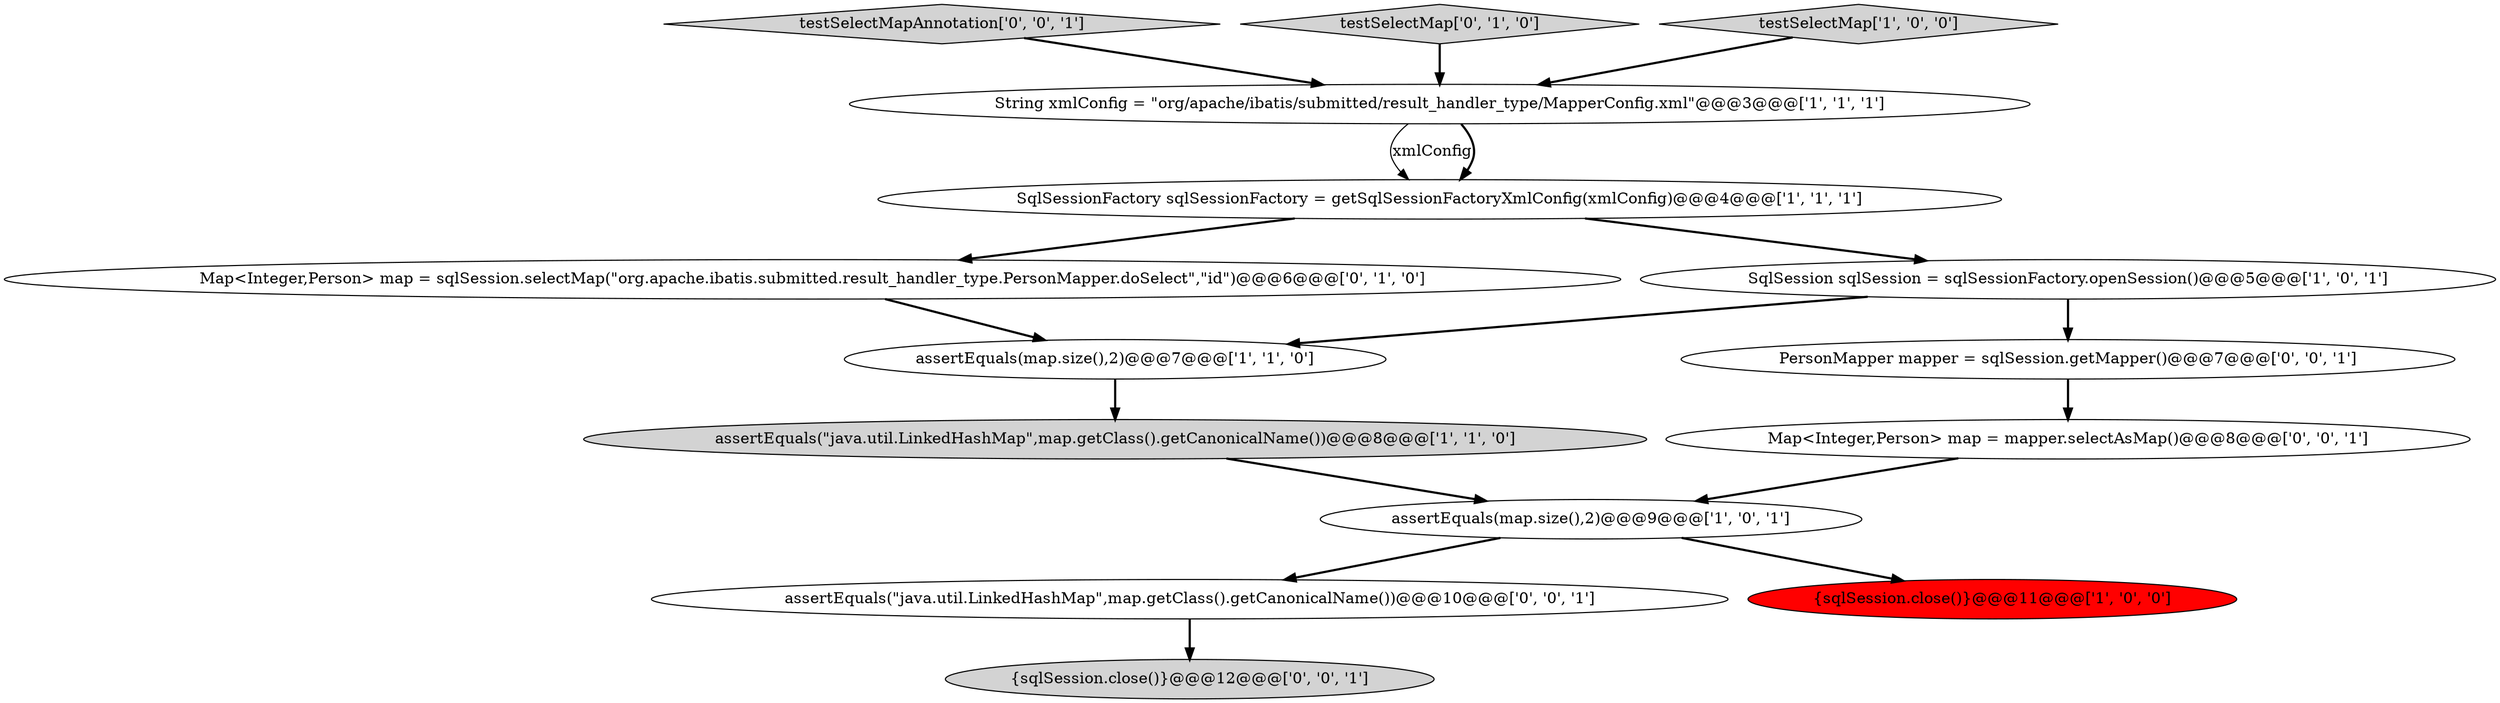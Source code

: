 digraph {
7 [style = filled, label = "String xmlConfig = \"org/apache/ibatis/submitted/result_handler_type/MapperConfig.xml\"@@@3@@@['1', '1', '1']", fillcolor = white, shape = ellipse image = "AAA0AAABBB1BBB"];
10 [style = filled, label = "{sqlSession.close()}@@@12@@@['0', '0', '1']", fillcolor = lightgray, shape = ellipse image = "AAA0AAABBB3BBB"];
14 [style = filled, label = "Map<Integer,Person> map = mapper.selectAsMap()@@@8@@@['0', '0', '1']", fillcolor = white, shape = ellipse image = "AAA0AAABBB3BBB"];
8 [style = filled, label = "Map<Integer,Person> map = sqlSession.selectMap(\"org.apache.ibatis.submitted.result_handler_type.PersonMapper.doSelect\",\"id\")@@@6@@@['0', '1', '0']", fillcolor = white, shape = ellipse image = "AAA0AAABBB2BBB"];
12 [style = filled, label = "testSelectMapAnnotation['0', '0', '1']", fillcolor = lightgray, shape = diamond image = "AAA0AAABBB3BBB"];
9 [style = filled, label = "testSelectMap['0', '1', '0']", fillcolor = lightgray, shape = diamond image = "AAA0AAABBB2BBB"];
11 [style = filled, label = "assertEquals(\"java.util.LinkedHashMap\",map.getClass().getCanonicalName())@@@10@@@['0', '0', '1']", fillcolor = white, shape = ellipse image = "AAA0AAABBB3BBB"];
6 [style = filled, label = "assertEquals(map.size(),2)@@@7@@@['1', '1', '0']", fillcolor = white, shape = ellipse image = "AAA0AAABBB1BBB"];
2 [style = filled, label = "testSelectMap['1', '0', '0']", fillcolor = lightgray, shape = diamond image = "AAA0AAABBB1BBB"];
5 [style = filled, label = "assertEquals(\"java.util.LinkedHashMap\",map.getClass().getCanonicalName())@@@8@@@['1', '1', '0']", fillcolor = lightgray, shape = ellipse image = "AAA0AAABBB1BBB"];
1 [style = filled, label = "assertEquals(map.size(),2)@@@9@@@['1', '0', '1']", fillcolor = white, shape = ellipse image = "AAA0AAABBB1BBB"];
3 [style = filled, label = "SqlSessionFactory sqlSessionFactory = getSqlSessionFactoryXmlConfig(xmlConfig)@@@4@@@['1', '1', '1']", fillcolor = white, shape = ellipse image = "AAA0AAABBB1BBB"];
4 [style = filled, label = "{sqlSession.close()}@@@11@@@['1', '0', '0']", fillcolor = red, shape = ellipse image = "AAA1AAABBB1BBB"];
0 [style = filled, label = "SqlSession sqlSession = sqlSessionFactory.openSession()@@@5@@@['1', '0', '1']", fillcolor = white, shape = ellipse image = "AAA0AAABBB1BBB"];
13 [style = filled, label = "PersonMapper mapper = sqlSession.getMapper()@@@7@@@['0', '0', '1']", fillcolor = white, shape = ellipse image = "AAA0AAABBB3BBB"];
5->1 [style = bold, label=""];
6->5 [style = bold, label=""];
1->4 [style = bold, label=""];
12->7 [style = bold, label=""];
8->6 [style = bold, label=""];
2->7 [style = bold, label=""];
1->11 [style = bold, label=""];
0->13 [style = bold, label=""];
9->7 [style = bold, label=""];
0->6 [style = bold, label=""];
7->3 [style = solid, label="xmlConfig"];
13->14 [style = bold, label=""];
3->8 [style = bold, label=""];
11->10 [style = bold, label=""];
7->3 [style = bold, label=""];
3->0 [style = bold, label=""];
14->1 [style = bold, label=""];
}
